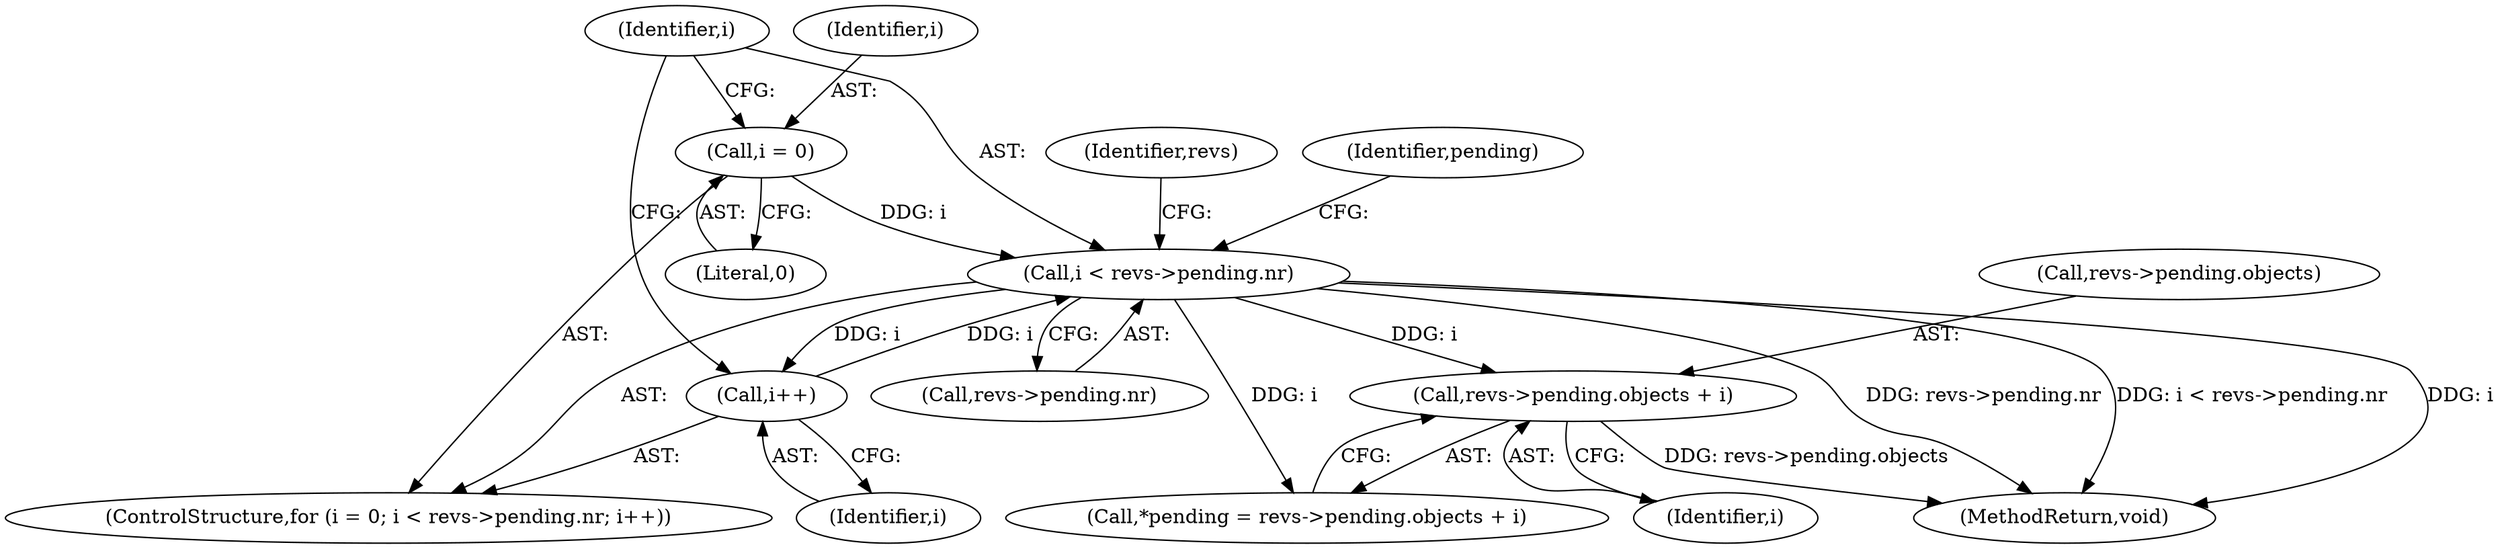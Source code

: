 digraph "0_git_de1e67d0703894cb6ea782e36abb63976ab07e60_5@pointer" {
"1000151" [label="(Call,revs->pending.objects + i)"];
"1000138" [label="(Call,i < revs->pending.nr)"];
"1000135" [label="(Call,i = 0)"];
"1000145" [label="(Call,i++)"];
"1000134" [label="(ControlStructure,for (i = 0; i < revs->pending.nr; i++))"];
"1000151" [label="(Call,revs->pending.objects + i)"];
"1000157" [label="(Identifier,i)"];
"1000135" [label="(Call,i = 0)"];
"1000145" [label="(Call,i++)"];
"1000149" [label="(Call,*pending = revs->pending.objects + i)"];
"1000138" [label="(Call,i < revs->pending.nr)"];
"1000150" [label="(Identifier,pending)"];
"1000152" [label="(Call,revs->pending.objects)"];
"1000139" [label="(Identifier,i)"];
"1000136" [label="(Identifier,i)"];
"1000260" [label="(MethodReturn,void)"];
"1000146" [label="(Identifier,i)"];
"1000140" [label="(Call,revs->pending.nr)"];
"1000137" [label="(Literal,0)"];
"1000255" [label="(Identifier,revs)"];
"1000151" -> "1000149"  [label="AST: "];
"1000151" -> "1000157"  [label="CFG: "];
"1000152" -> "1000151"  [label="AST: "];
"1000157" -> "1000151"  [label="AST: "];
"1000149" -> "1000151"  [label="CFG: "];
"1000151" -> "1000260"  [label="DDG: revs->pending.objects"];
"1000138" -> "1000151"  [label="DDG: i"];
"1000138" -> "1000134"  [label="AST: "];
"1000138" -> "1000140"  [label="CFG: "];
"1000139" -> "1000138"  [label="AST: "];
"1000140" -> "1000138"  [label="AST: "];
"1000150" -> "1000138"  [label="CFG: "];
"1000255" -> "1000138"  [label="CFG: "];
"1000138" -> "1000260"  [label="DDG: i"];
"1000138" -> "1000260"  [label="DDG: revs->pending.nr"];
"1000138" -> "1000260"  [label="DDG: i < revs->pending.nr"];
"1000135" -> "1000138"  [label="DDG: i"];
"1000145" -> "1000138"  [label="DDG: i"];
"1000138" -> "1000145"  [label="DDG: i"];
"1000138" -> "1000149"  [label="DDG: i"];
"1000135" -> "1000134"  [label="AST: "];
"1000135" -> "1000137"  [label="CFG: "];
"1000136" -> "1000135"  [label="AST: "];
"1000137" -> "1000135"  [label="AST: "];
"1000139" -> "1000135"  [label="CFG: "];
"1000145" -> "1000134"  [label="AST: "];
"1000145" -> "1000146"  [label="CFG: "];
"1000146" -> "1000145"  [label="AST: "];
"1000139" -> "1000145"  [label="CFG: "];
}
